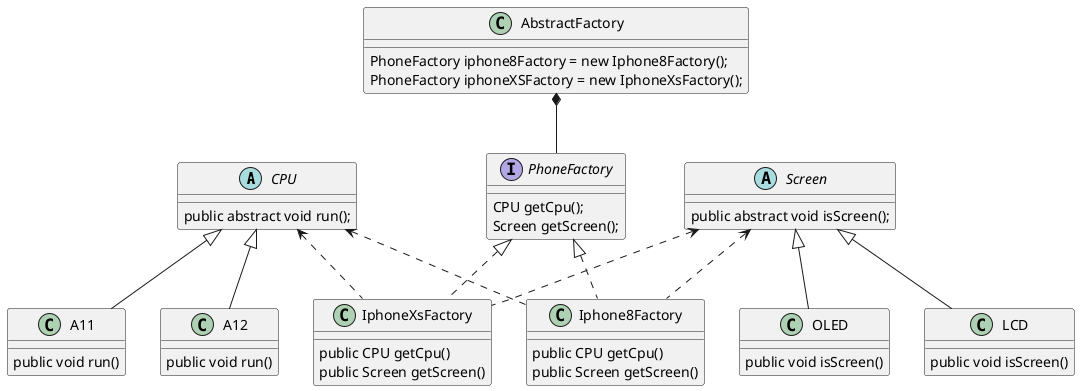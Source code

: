 @startuml

abstract class CPU{
public abstract void run();
}

class A11 extends CPU {
public void run()
}

class A12 extends CPU {
public void run()
}

abstract class Screen {
public abstract void isScreen();
}

class LCD extends Screen {
public void isScreen()
}

class OLED extends Screen {
public void isScreen()
}

interface PhoneFactory {
CPU getCpu();
Screen getScreen();
}

class Iphone8Factory implements PhoneFactory {
public CPU getCpu()
public Screen getScreen()
}

CPU <.. Iphone8Factory
Screen <.. Iphone8Factory

class IphoneXsFactory implements PhoneFactory {
public CPU getCpu()
public Screen getScreen()
}

CPU <.. IphoneXsFactory
Screen <.. IphoneXsFactory


class AbstractFactory {
PhoneFactory iphone8Factory = new Iphone8Factory();
PhoneFactory iphoneXSFactory = new IphoneXsFactory();
}

AbstractFactory *-- PhoneFactory
@enduml